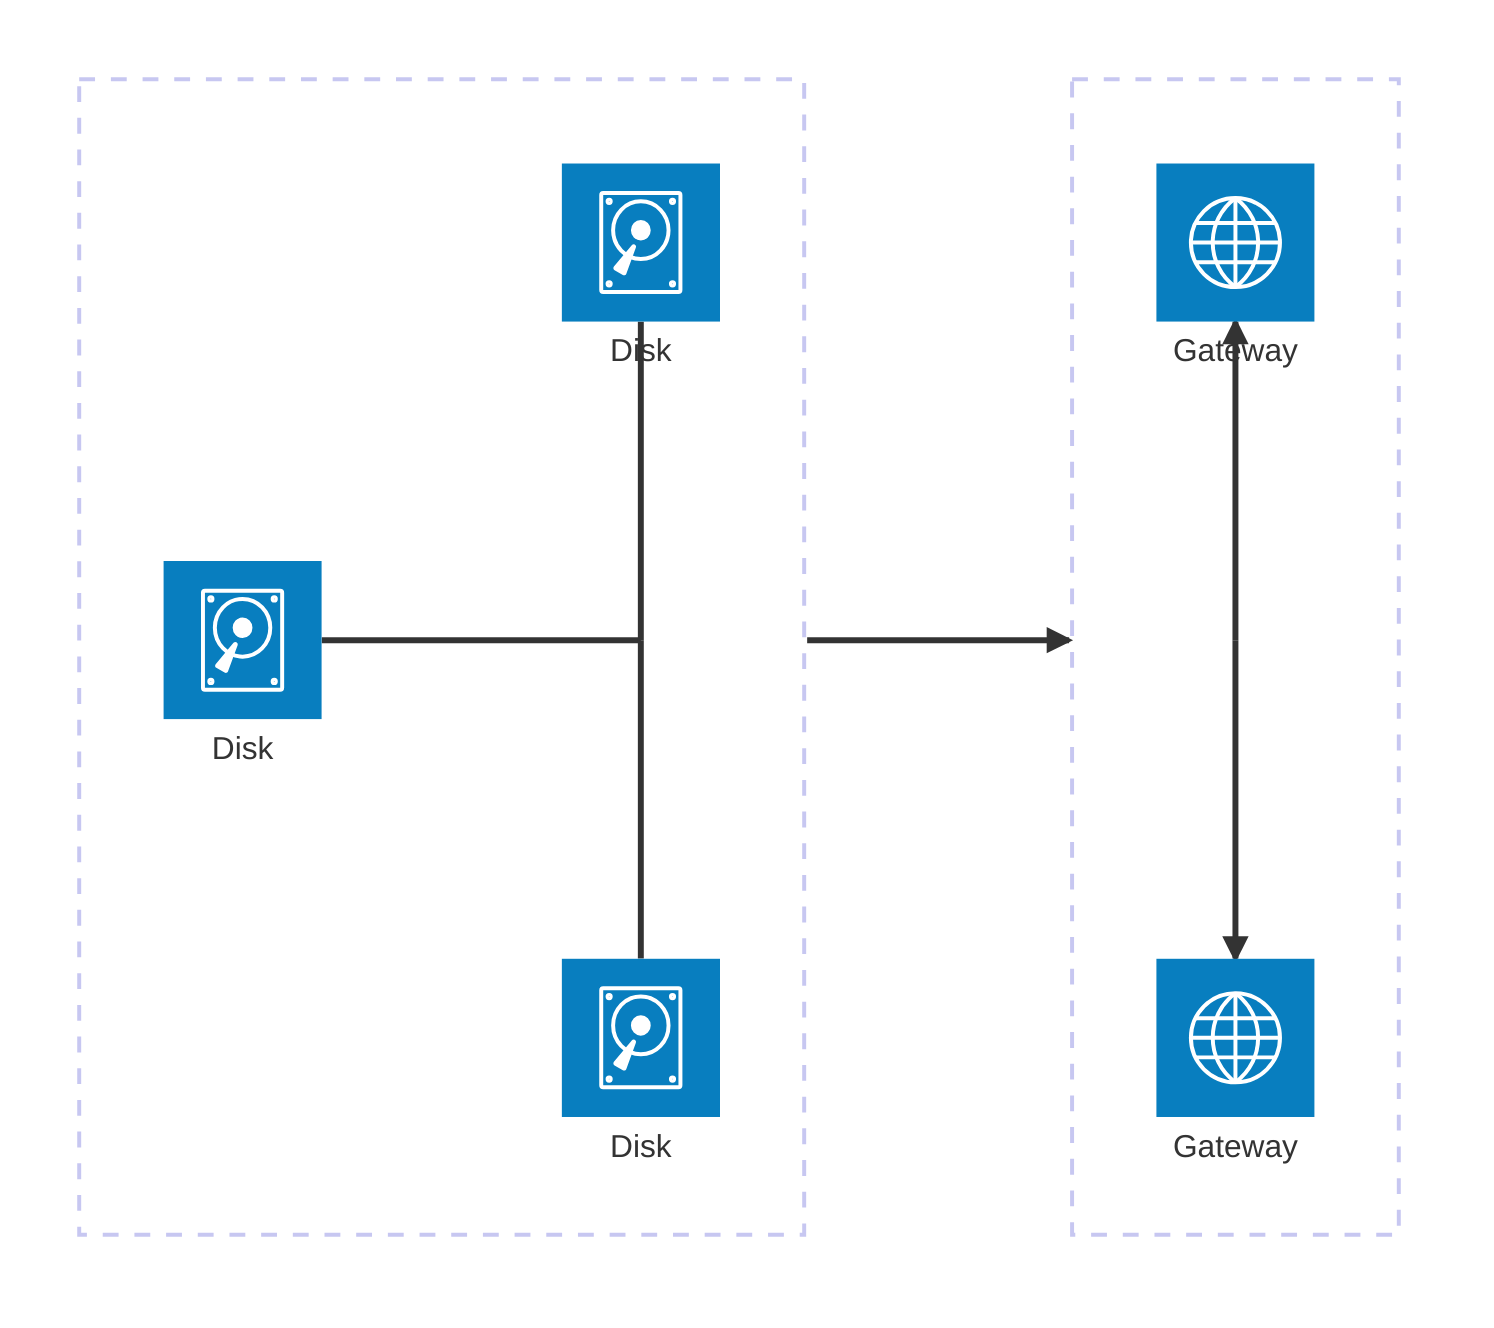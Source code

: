 architecture-beta
        group left
        group right
        service left_disk(disk)[Disk] in left
        service top_disk(disk)[Disk] in left
        service bottom_disk(disk)[Disk] in left
        service top_gateway(internet)[Gateway] in right
        service bottom_gateway(internet)[Gateway] in right
        junction juncC in left
        junction juncR in right

        left_disk:R -- L:juncC
        top_disk:B -- T:juncC
        bottom_disk:T -- B:juncC


        top_gateway:B <-- T:juncR
        bottom_gateway:T <-- B:juncR

        juncC{group}:R --> L:juncR{group}
